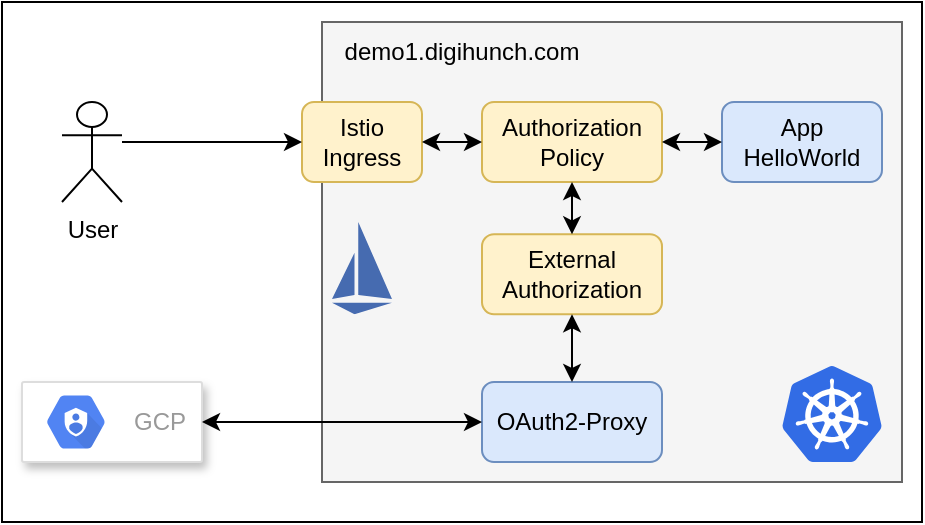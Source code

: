 <mxfile version="16.6.1" type="device"><diagram id="G7YbqnKLQOk_yfh6hc8L" name="Page-1"><mxGraphModel dx="1335" dy="737" grid="1" gridSize="10" guides="1" tooltips="1" connect="1" arrows="1" fold="1" page="1" pageScale="1" pageWidth="850" pageHeight="1100" math="0" shadow="0"><root><mxCell id="0"/><mxCell id="1" parent="0"/><mxCell id="NtyQlY8RzVuQ9N2RvVbU-1" value="" style="rounded=0;whiteSpace=wrap;html=1;" vertex="1" parent="1"><mxGeometry y="10" width="460" height="260" as="geometry"/></mxCell><mxCell id="__M4sKHylGX_kam6c8JL-20" value="" style="rounded=0;whiteSpace=wrap;html=1;fillColor=#f5f5f5;fontColor=#333333;strokeColor=#666666;" parent="1" vertex="1"><mxGeometry x="160" y="20" width="290" height="230" as="geometry"/></mxCell><mxCell id="__M4sKHylGX_kam6c8JL-1" value="Authorization&lt;br&gt;Policy" style="rounded=1;whiteSpace=wrap;html=1;fillColor=#fff2cc;strokeColor=#d6b656;" parent="1" vertex="1"><mxGeometry x="240" y="60" width="90" height="40" as="geometry"/></mxCell><mxCell id="__M4sKHylGX_kam6c8JL-2" value="User" style="shape=umlActor;verticalLabelPosition=bottom;verticalAlign=top;html=1;outlineConnect=0;" parent="1" vertex="1"><mxGeometry x="30" y="60" width="30" height="50" as="geometry"/></mxCell><mxCell id="__M4sKHylGX_kam6c8JL-3" value="Istio&lt;br&gt;Ingress" style="rounded=1;whiteSpace=wrap;html=1;fillColor=#fff2cc;strokeColor=#d6b656;" parent="1" vertex="1"><mxGeometry x="150" y="60" width="60" height="40" as="geometry"/></mxCell><mxCell id="__M4sKHylGX_kam6c8JL-4" value="External &lt;br&gt;Authorization" style="rounded=1;whiteSpace=wrap;html=1;fillColor=#fff2cc;strokeColor=#d6b656;" parent="1" vertex="1"><mxGeometry x="240" y="126.15" width="90" height="40" as="geometry"/></mxCell><mxCell id="__M4sKHylGX_kam6c8JL-5" value="OAuth2-Proxy" style="rounded=1;whiteSpace=wrap;html=1;fillColor=#dae8fc;strokeColor=#6c8ebf;" parent="1" vertex="1"><mxGeometry x="240" y="200" width="90" height="40" as="geometry"/></mxCell><mxCell id="__M4sKHylGX_kam6c8JL-8" value="App&lt;br&gt;HelloWorld" style="rounded=1;whiteSpace=wrap;html=1;fillColor=#dae8fc;strokeColor=#6c8ebf;" parent="1" vertex="1"><mxGeometry x="360" y="60" width="80" height="40" as="geometry"/></mxCell><mxCell id="__M4sKHylGX_kam6c8JL-9" value="" style="endArrow=classic;startArrow=classic;html=1;rounded=0;exitX=0.5;exitY=0;exitDx=0;exitDy=0;entryX=0.5;entryY=1;entryDx=0;entryDy=0;" parent="1" source="__M4sKHylGX_kam6c8JL-4" target="__M4sKHylGX_kam6c8JL-1" edge="1"><mxGeometry width="50" height="50" relative="1" as="geometry"><mxPoint x="350" y="210" as="sourcePoint"/><mxPoint x="400" y="160" as="targetPoint"/></mxGeometry></mxCell><mxCell id="__M4sKHylGX_kam6c8JL-10" value="" style="endArrow=classic;startArrow=classic;html=1;rounded=0;exitX=0.5;exitY=0;exitDx=0;exitDy=0;entryX=0.5;entryY=1;entryDx=0;entryDy=0;" parent="1" source="__M4sKHylGX_kam6c8JL-5" target="__M4sKHylGX_kam6c8JL-4" edge="1"><mxGeometry width="50" height="50" relative="1" as="geometry"><mxPoint x="350" y="210" as="sourcePoint"/><mxPoint x="400" y="160" as="targetPoint"/></mxGeometry></mxCell><mxCell id="__M4sKHylGX_kam6c8JL-12" value="" style="endArrow=classic;startArrow=classic;html=1;rounded=0;exitX=1;exitY=0.5;exitDx=0;exitDy=0;entryX=0;entryY=0.5;entryDx=0;entryDy=0;" parent="1" source="__M4sKHylGX_kam6c8JL-1" target="__M4sKHylGX_kam6c8JL-8" edge="1"><mxGeometry width="50" height="50" relative="1" as="geometry"><mxPoint x="350" y="210" as="sourcePoint"/><mxPoint x="400" y="160" as="targetPoint"/></mxGeometry></mxCell><mxCell id="__M4sKHylGX_kam6c8JL-13" value="" style="endArrow=classic;startArrow=classic;html=1;rounded=0;exitX=1;exitY=0.5;exitDx=0;exitDy=0;entryX=0;entryY=0.5;entryDx=0;entryDy=0;" parent="1" source="__M4sKHylGX_kam6c8JL-3" target="__M4sKHylGX_kam6c8JL-1" edge="1"><mxGeometry width="50" height="50" relative="1" as="geometry"><mxPoint x="350" y="210" as="sourcePoint"/><mxPoint x="400" y="160" as="targetPoint"/></mxGeometry></mxCell><mxCell id="__M4sKHylGX_kam6c8JL-14" value="" style="endArrow=classic;html=1;rounded=0;entryX=0;entryY=0.5;entryDx=0;entryDy=0;" parent="1" target="__M4sKHylGX_kam6c8JL-3" edge="1"><mxGeometry width="50" height="50" relative="1" as="geometry"><mxPoint x="60" y="80" as="sourcePoint"/><mxPoint x="400" y="160" as="targetPoint"/></mxGeometry></mxCell><mxCell id="__M4sKHylGX_kam6c8JL-16" value="" style="sketch=0;aspect=fixed;html=1;points=[];align=center;image;fontSize=12;image=img/lib/mscae/Kubernetes.svg;" parent="1" vertex="1"><mxGeometry x="390" y="192.0" width="50" height="48" as="geometry"/></mxCell><mxCell id="__M4sKHylGX_kam6c8JL-17" value="" style="strokeColor=#dddddd;shadow=1;strokeWidth=1;rounded=1;absoluteArcSize=1;arcSize=2;" parent="1" vertex="1"><mxGeometry x="10" y="200" width="90" height="40" as="geometry"/></mxCell><mxCell id="__M4sKHylGX_kam6c8JL-18" value="GCP" style="sketch=0;dashed=0;connectable=0;html=1;fillColor=#5184F3;strokeColor=none;shape=mxgraph.gcp2.hexIcon;prIcon=cloud_iam;part=1;labelPosition=right;verticalLabelPosition=middle;align=left;verticalAlign=middle;spacingLeft=5;fontColor=#999999;fontSize=12;" parent="__M4sKHylGX_kam6c8JL-17" vertex="1"><mxGeometry y="0.5" width="44" height="39" relative="1" as="geometry"><mxPoint x="5" y="-19.5" as="offset"/></mxGeometry></mxCell><mxCell id="__M4sKHylGX_kam6c8JL-21" value="" style="endArrow=classic;startArrow=classic;html=1;rounded=0;exitX=1;exitY=0.5;exitDx=0;exitDy=0;entryX=0;entryY=0.5;entryDx=0;entryDy=0;" parent="1" source="__M4sKHylGX_kam6c8JL-17" target="__M4sKHylGX_kam6c8JL-5" edge="1"><mxGeometry width="50" height="50" relative="1" as="geometry"><mxPoint x="350" y="210" as="sourcePoint"/><mxPoint x="150" y="220" as="targetPoint"/></mxGeometry></mxCell><mxCell id="__M4sKHylGX_kam6c8JL-22" value="" style="editableCssRules=.*;shape=image;verticalLabelPosition=bottom;labelBackgroundColor=#ffffff;verticalAlign=top;aspect=fixed;imageAspect=0;image=data:image/svg+xml,PHN2ZyB4bWxucz0iaHR0cDovL3d3dy53My5vcmcvMjAwMC9zdmciIHhtbG5zOnY9Imh0dHBzOi8vdmVjdGEuaW8vbmFubyIgd2lkdGg9IjE2MCIgaGVpZ2h0PSIyNDAiIHZpZXdCb3g9IjAgMCAxNjAgMjQwIj4mI3hhOwk8c3R5bGUgdHlwZT0idGV4dC9jc3MiPiYjeGE7CS5zdDB7ZmlsbDojNDY2YmIwO30mI3hhOwk8L3N0eWxlPiYjeGE7CTxwYXRoIGNsYXNzPSJzdDAiIGQ9Ik02MCAyNDBMMCAyMTBoMTYwem0wLTE2MEwwIDIwMGw2MC0xMHpNNzAgMHYxOTBsOTAgMTB6Ii8+JiN4YTs8L3N2Zz4=;fontColor=default;" parent="1" vertex="1"><mxGeometry x="165" y="120" width="30" height="46.15" as="geometry"/></mxCell><mxCell id="__M4sKHylGX_kam6c8JL-23" value="demo1.digihunch.com" style="text;html=1;strokeColor=none;fillColor=none;align=center;verticalAlign=middle;whiteSpace=wrap;rounded=0;" parent="1" vertex="1"><mxGeometry x="160" y="20" width="140" height="30" as="geometry"/></mxCell></root></mxGraphModel></diagram></mxfile>